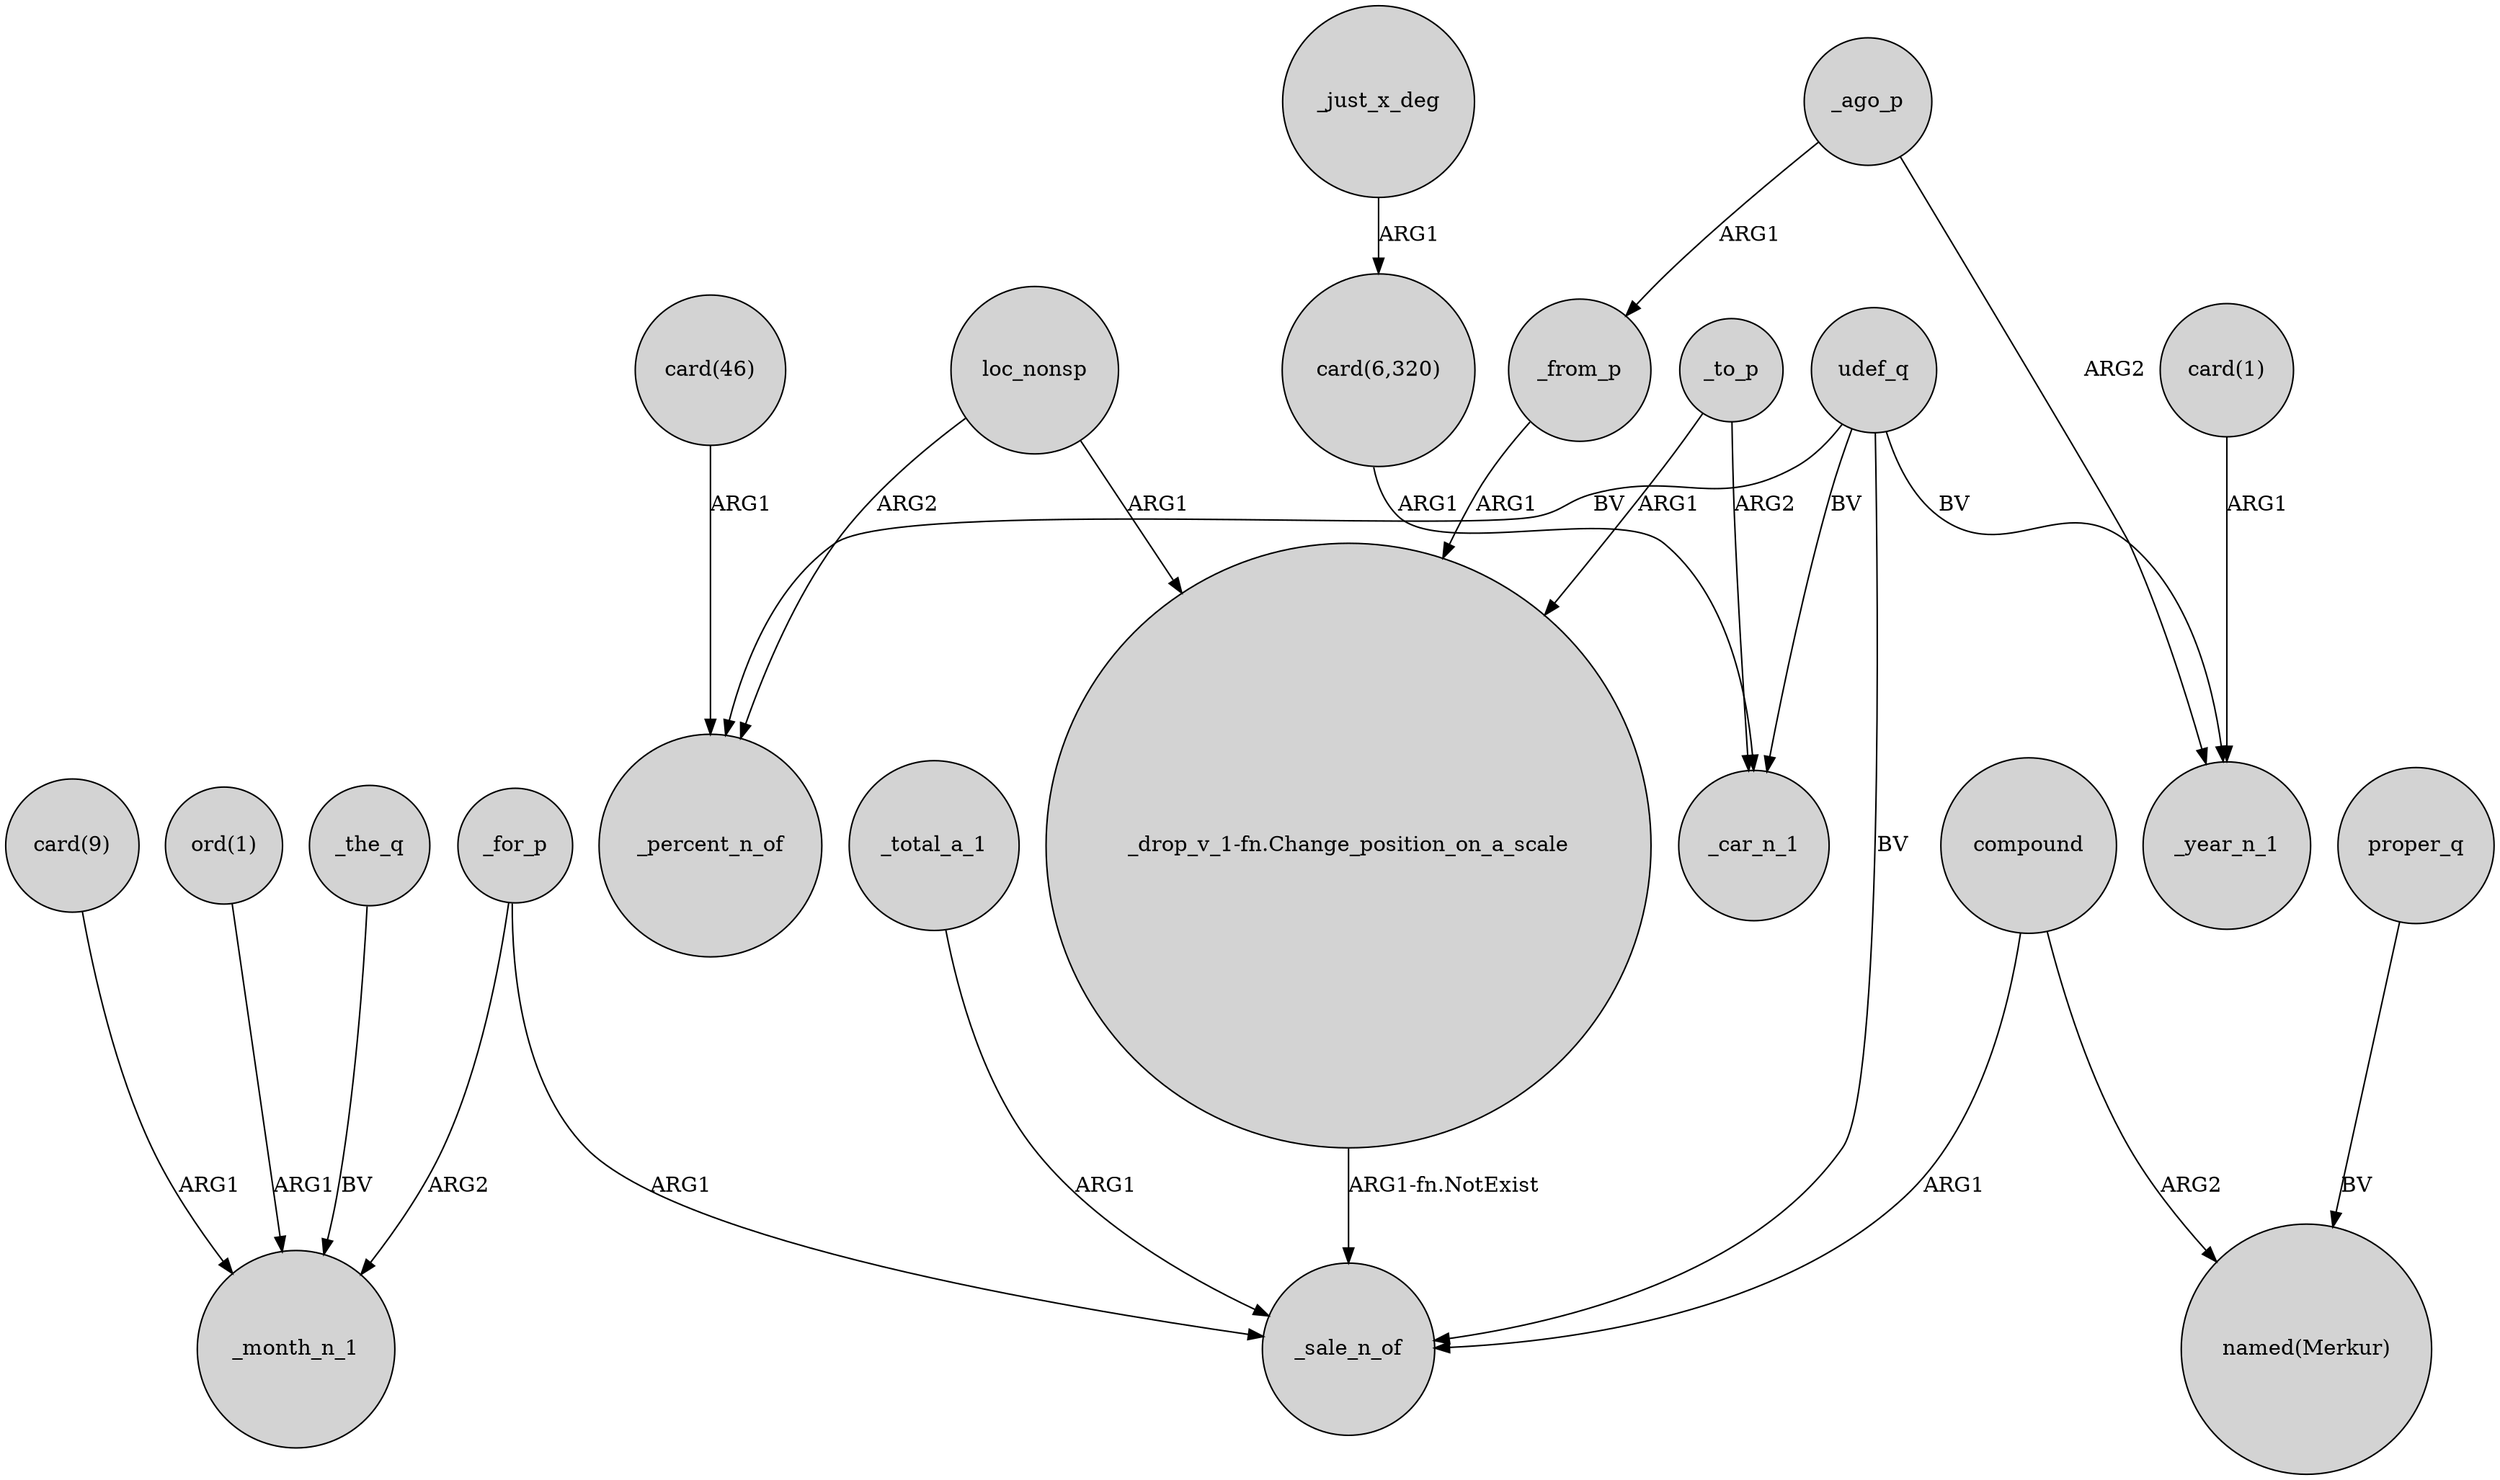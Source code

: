 digraph {
	node [shape=circle style=filled]
	_for_p -> _month_n_1 [label=ARG2]
	"card(46)" -> _percent_n_of [label=ARG1]
	proper_q -> "named(Merkur)" [label=BV]
	compound -> "named(Merkur)" [label=ARG2]
	_total_a_1 -> _sale_n_of [label=ARG1]
	loc_nonsp -> "_drop_v_1-fn.Change_position_on_a_scale" [label=ARG1]
	_the_q -> _month_n_1 [label=BV]
	_ago_p -> _year_n_1 [label=ARG2]
	"_drop_v_1-fn.Change_position_on_a_scale" -> _sale_n_of [label="ARG1-fn.NotExist"]
	_to_p -> "_drop_v_1-fn.Change_position_on_a_scale" [label=ARG1]
	"card(9)" -> _month_n_1 [label=ARG1]
	loc_nonsp -> _percent_n_of [label=ARG2]
	_to_p -> _car_n_1 [label=ARG2]
	_for_p -> _sale_n_of [label=ARG1]
	_ago_p -> _from_p [label=ARG1]
	_just_x_deg -> "card(6,320)" [label=ARG1]
	udef_q -> _sale_n_of [label=BV]
	"card(1)" -> _year_n_1 [label=ARG1]
	"card(6,320)" -> _car_n_1 [label=ARG1]
	udef_q -> _car_n_1 [label=BV]
	udef_q -> _year_n_1 [label=BV]
	_from_p -> "_drop_v_1-fn.Change_position_on_a_scale" [label=ARG1]
	udef_q -> _percent_n_of [label=BV]
	"ord(1)" -> _month_n_1 [label=ARG1]
	compound -> _sale_n_of [label=ARG1]
}
